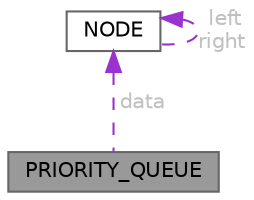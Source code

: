 digraph "PRIORITY_QUEUE"
{
 // LATEX_PDF_SIZE
  bgcolor="transparent";
  edge [fontname=Helvetica,fontsize=10,labelfontname=Helvetica,labelfontsize=10];
  node [fontname=Helvetica,fontsize=10,shape=box,height=0.2,width=0.4];
  Node1 [id="Node000001",label="PRIORITY_QUEUE",height=0.2,width=0.4,color="gray40", fillcolor="grey60", style="filled", fontcolor="black",tooltip="Implementa a Fila de Prioridade como um Min-Heap."];
  Node2 -> Node1 [id="edge1_Node000001_Node000002",dir="back",color="darkorchid3",style="dashed",tooltip=" ",label=" data",fontcolor="grey" ];
  Node2 [id="Node000002",label="NODE",height=0.2,width=0.4,color="gray40", fillcolor="white", style="filled",URL="$structNODE.html",tooltip="Representa um único nó na Árvore de Huffman."];
  Node2 -> Node2 [id="edge2_Node000002_Node000002",dir="back",color="darkorchid3",style="dashed",tooltip=" ",label=" left\nright",fontcolor="grey" ];
}
